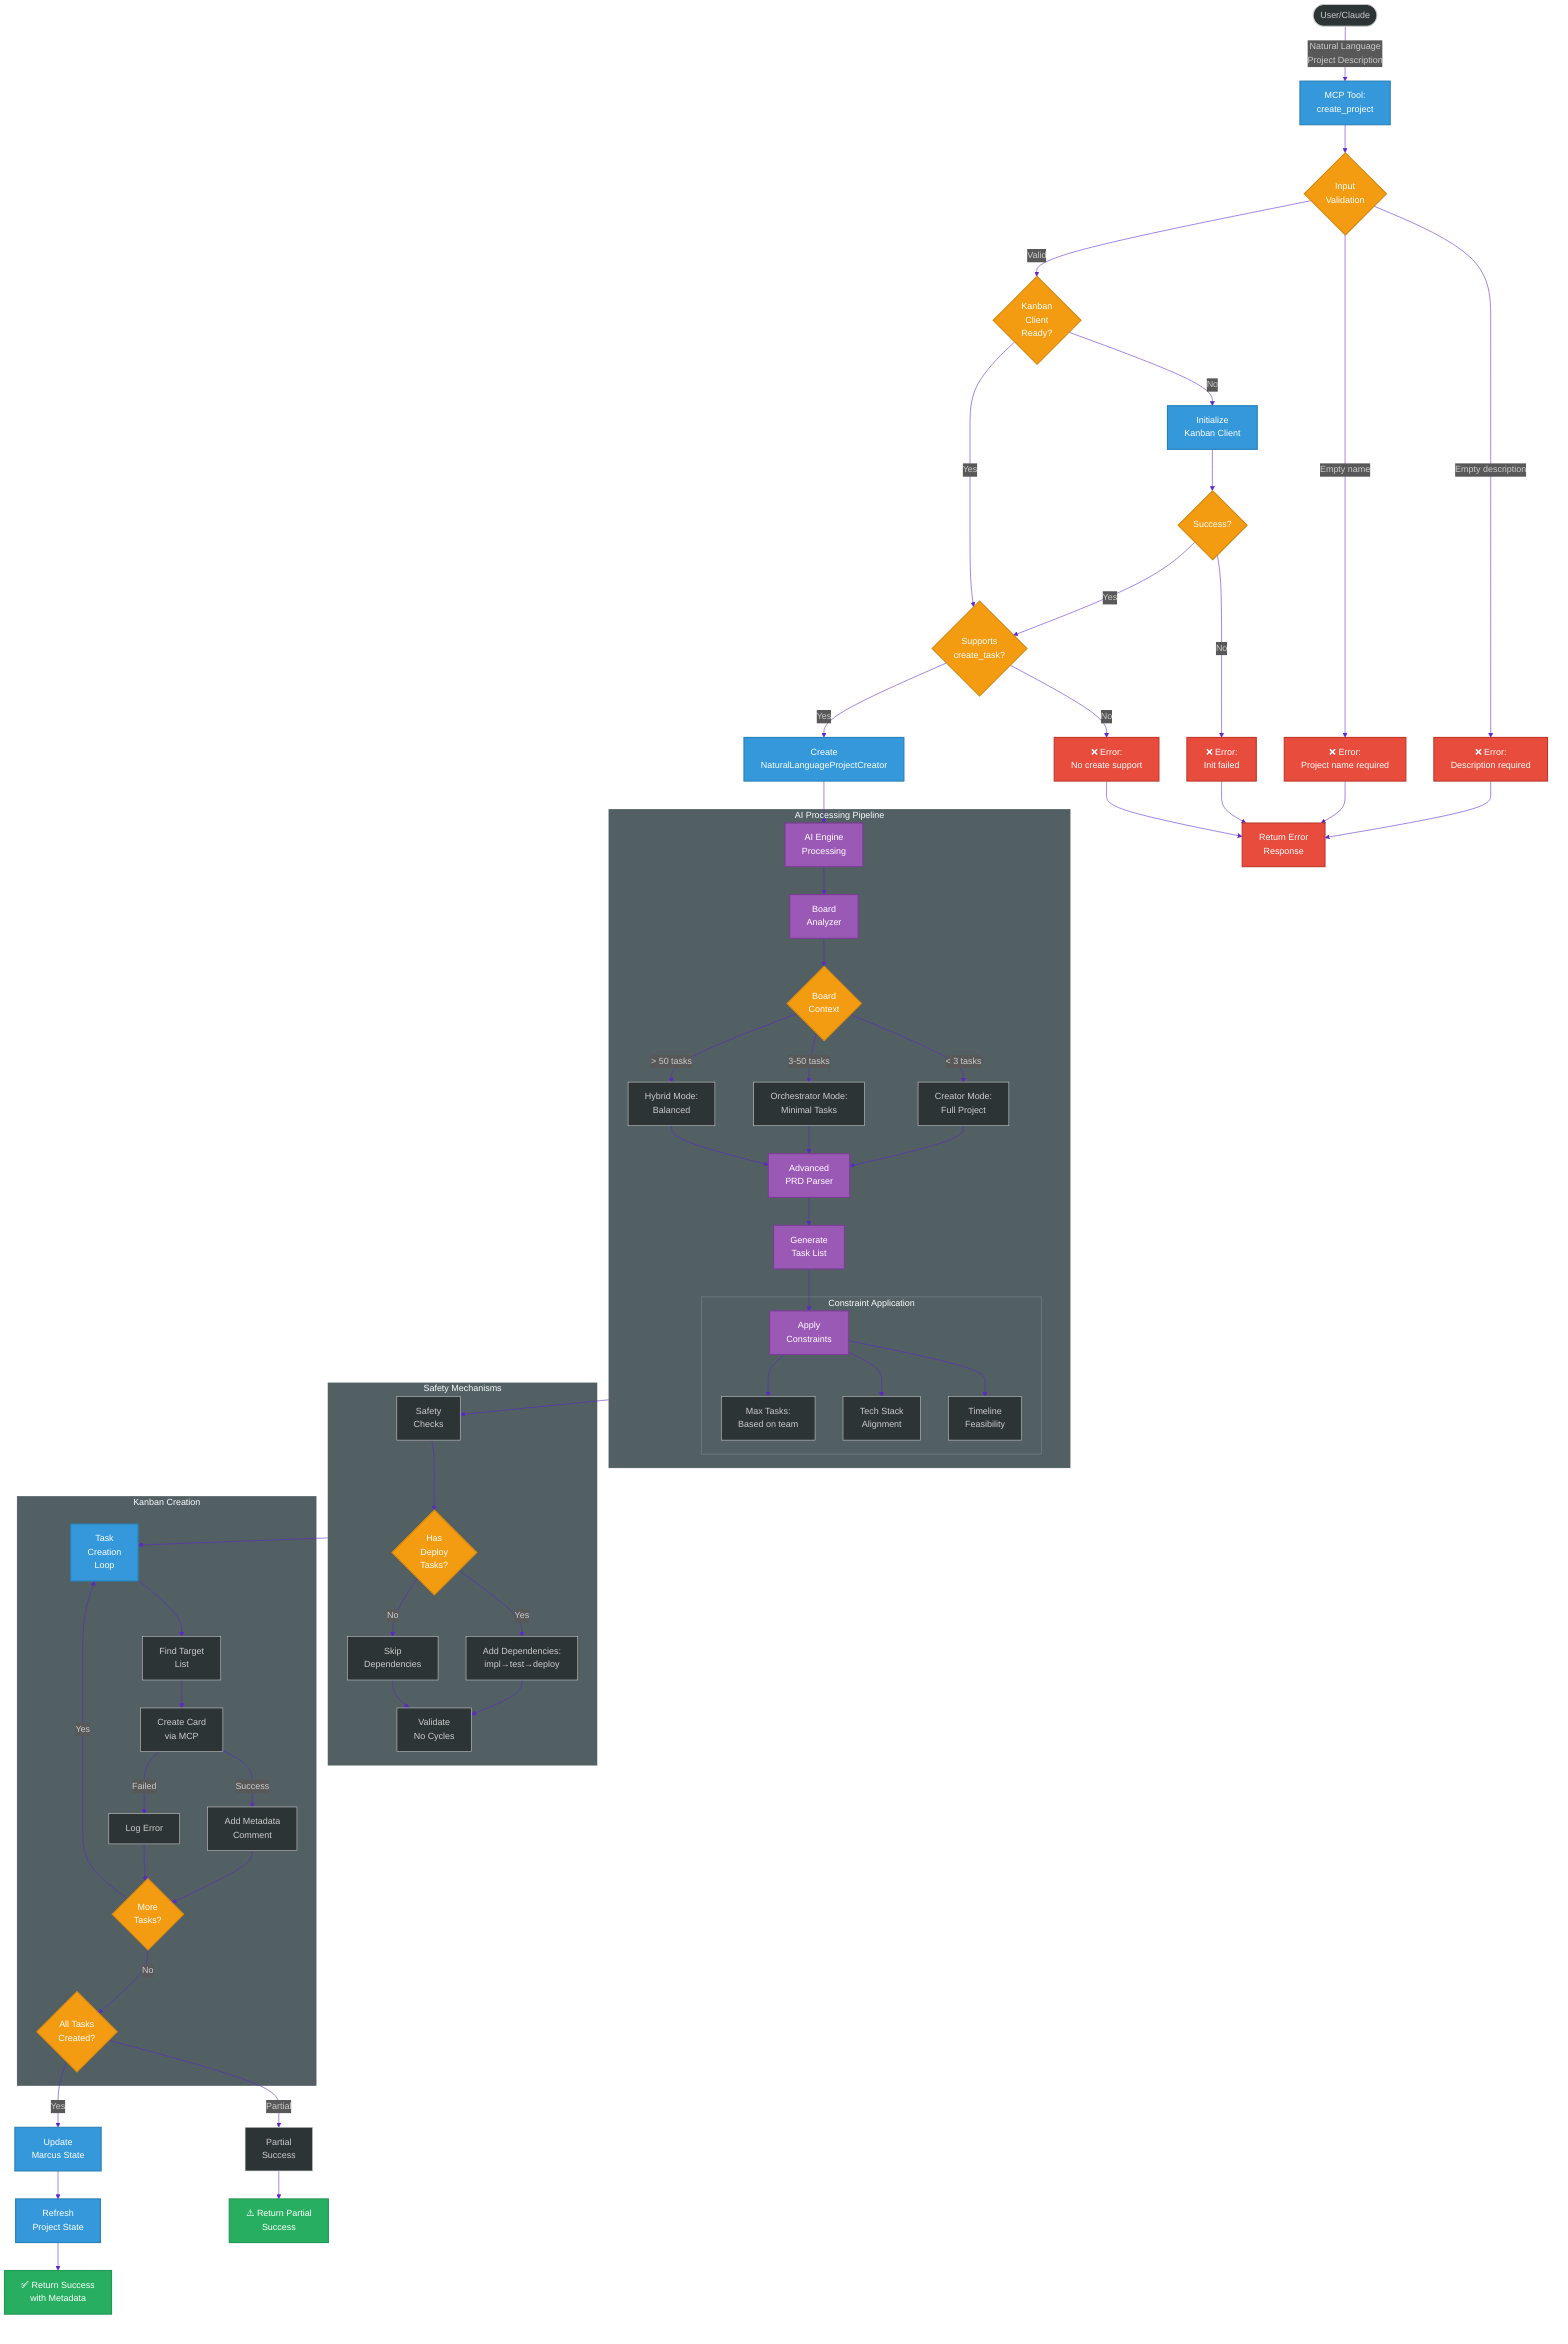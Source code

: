 %%{init: {'theme':'dark', 'themeVariables': { 'primaryColor': '#ff6b6b', 'primaryTextColor': '#fff', 'primaryBorderColor': '#ff4757', 'lineColor': '#5f27cd', 'secondaryColor': '#4834d4', 'tertiaryColor': '#3742fa', 'background': '#2d3436', 'mainBkg': '#2d3436', 'secondBkg': '#34495e', 'tertiaryBkg': '#2c3e50'}}}%%

graph TB
    %% Entry Points
    User([User/Claude]) -->|"Natural Language<br/>Project Description"| MCP[MCP Tool:<br/>create_project]
    
    %% Validation Layer
    MCP --> Validate{Input<br/>Validation}
    Validate -->|"Empty description"| ErrorDesc[❌ Error:<br/>Description required]
    Validate -->|"Empty name"| ErrorName[❌ Error:<br/>Project name required]
    Validate -->|Valid| InitCheck{Kanban<br/>Client<br/>Ready?}
    
    %% Initialization Layer
    InitCheck -->|No| InitKanban[Initialize<br/>Kanban Client]
    InitKanban --> InitResult{Success?}
    InitResult -->|No| ErrorInit[❌ Error:<br/>Init failed]
    InitResult -->|Yes| FeatureCheck
    InitCheck -->|Yes| FeatureCheck{Supports<br/>create_task?}
    
    FeatureCheck -->|No| ErrorFeature[❌ Error:<br/>No create support]
    FeatureCheck -->|Yes| CreateFlow[Create<br/>NaturalLanguageProjectCreator]
    
    %% AI Processing Layer
    CreateFlow --> AIEngine[AI Engine<br/>Processing]
    
    subgraph AI_Processing [AI Processing Pipeline]
        AIEngine --> BoardAnalyzer[Board<br/>Analyzer]
        BoardAnalyzer --> ContextDetect{Board<br/>Context}
        
        ContextDetect -->|"< 3 tasks"| CreatorMode[Creator Mode:<br/>Full Project]
        ContextDetect -->|"3-50 tasks"| OrchMode[Orchestrator Mode:<br/>Minimal Tasks]
        ContextDetect -->|"> 50 tasks"| HybridMode[Hybrid Mode:<br/>Balanced]
        
        CreatorMode --> PRDParser
        OrchMode --> PRDParser
        HybridMode --> PRDParser
        
        PRDParser[Advanced<br/>PRD Parser] --> GenerateTasks[Generate<br/>Task List]
        GenerateTasks --> ApplyConstraints[Apply<br/>Constraints]
        
        subgraph Constraints [Constraint Application]
            ApplyConstraints --> MaxTasks[Max Tasks:<br/>Based on team]
            ApplyConstraints --> TechStack[Tech Stack<br/>Alignment]
            ApplyConstraints --> Timeline[Timeline<br/>Feasibility]
        end
    end
    
    %% Safety & Creation Layer
    AI_Processing --> SafetyChecks[Safety<br/>Checks]
    
    subgraph Safety [Safety Mechanisms]
        SafetyChecks --> DepCheck{Has<br/>Deploy<br/>Tasks?}
        DepCheck -->|Yes| AddDeps[Add Dependencies:<br/>impl→test→deploy]
        DepCheck -->|No| SkipDeps[Skip<br/>Dependencies]
        AddDeps --> ValidateSafe
        SkipDeps --> ValidateSafe[Validate<br/>No Cycles]
    end
    
    %% Task Creation Layer
    Safety --> CreateTasks[Task<br/>Creation<br/>Loop]
    
    subgraph Creation [Kanban Creation]
        CreateTasks --> FindList[Find Target<br/>List]
        FindList --> CreateCard[Create Card<br/>via MCP]
        CreateCard -->|Success| AddMeta[Add Metadata<br/>Comment]
        CreateCard -->|Failed| LogError[Log Error]
        AddMeta --> NextTask{More<br/>Tasks?}
        LogError --> NextTask
        NextTask -->|Yes| CreateTasks
        NextTask -->|No| CheckSuccess
    end
    
    %% Result Layer
    Creation --> CheckSuccess{All Tasks<br/>Created?}
    CheckSuccess -->|Yes| UpdateState[Update<br/>Marcus State]
    CheckSuccess -->|Partial| PartialResult[Partial<br/>Success]
    
    UpdateState --> RefreshState[Refresh<br/>Project State]
    RefreshState --> ReturnSuccess[✅ Return Success<br/>with Metadata]
    PartialResult --> ReturnPartial[⚠️ Return Partial<br/>Success]
    
    %% Error Aggregation
    ErrorDesc --> ErrorReturn[Return Error<br/>Response]
    ErrorName --> ErrorReturn
    ErrorInit --> ErrorReturn
    ErrorFeature --> ErrorReturn
    
    %% Style Classes
    classDef errorNode fill:#e74c3c,stroke:#c0392b,stroke-width:2px,color:#fff
    classDef successNode fill:#27ae60,stroke:#229954,stroke-width:2px,color:#fff
    classDef processNode fill:#3498db,stroke:#2980b9,stroke-width:2px,color:#fff
    classDef decisionNode fill:#f39c12,stroke:#d68910,stroke-width:2px,color:#fff
    classDef aiNode fill:#9b59b6,stroke:#7d3c98,stroke-width:2px,color:#fff
    
    class ErrorDesc,ErrorName,ErrorInit,ErrorFeature,ErrorReturn errorNode
    class ReturnSuccess,ReturnPartial successNode
    class MCP,InitKanban,CreateFlow,CreateTasks,UpdateState,RefreshState processNode
    class Validate,InitCheck,InitResult,FeatureCheck,ContextDetect,DepCheck,CheckSuccess,NextTask decisionNode
    class AIEngine,BoardAnalyzer,PRDParser,GenerateTasks,ApplyConstraints aiNode